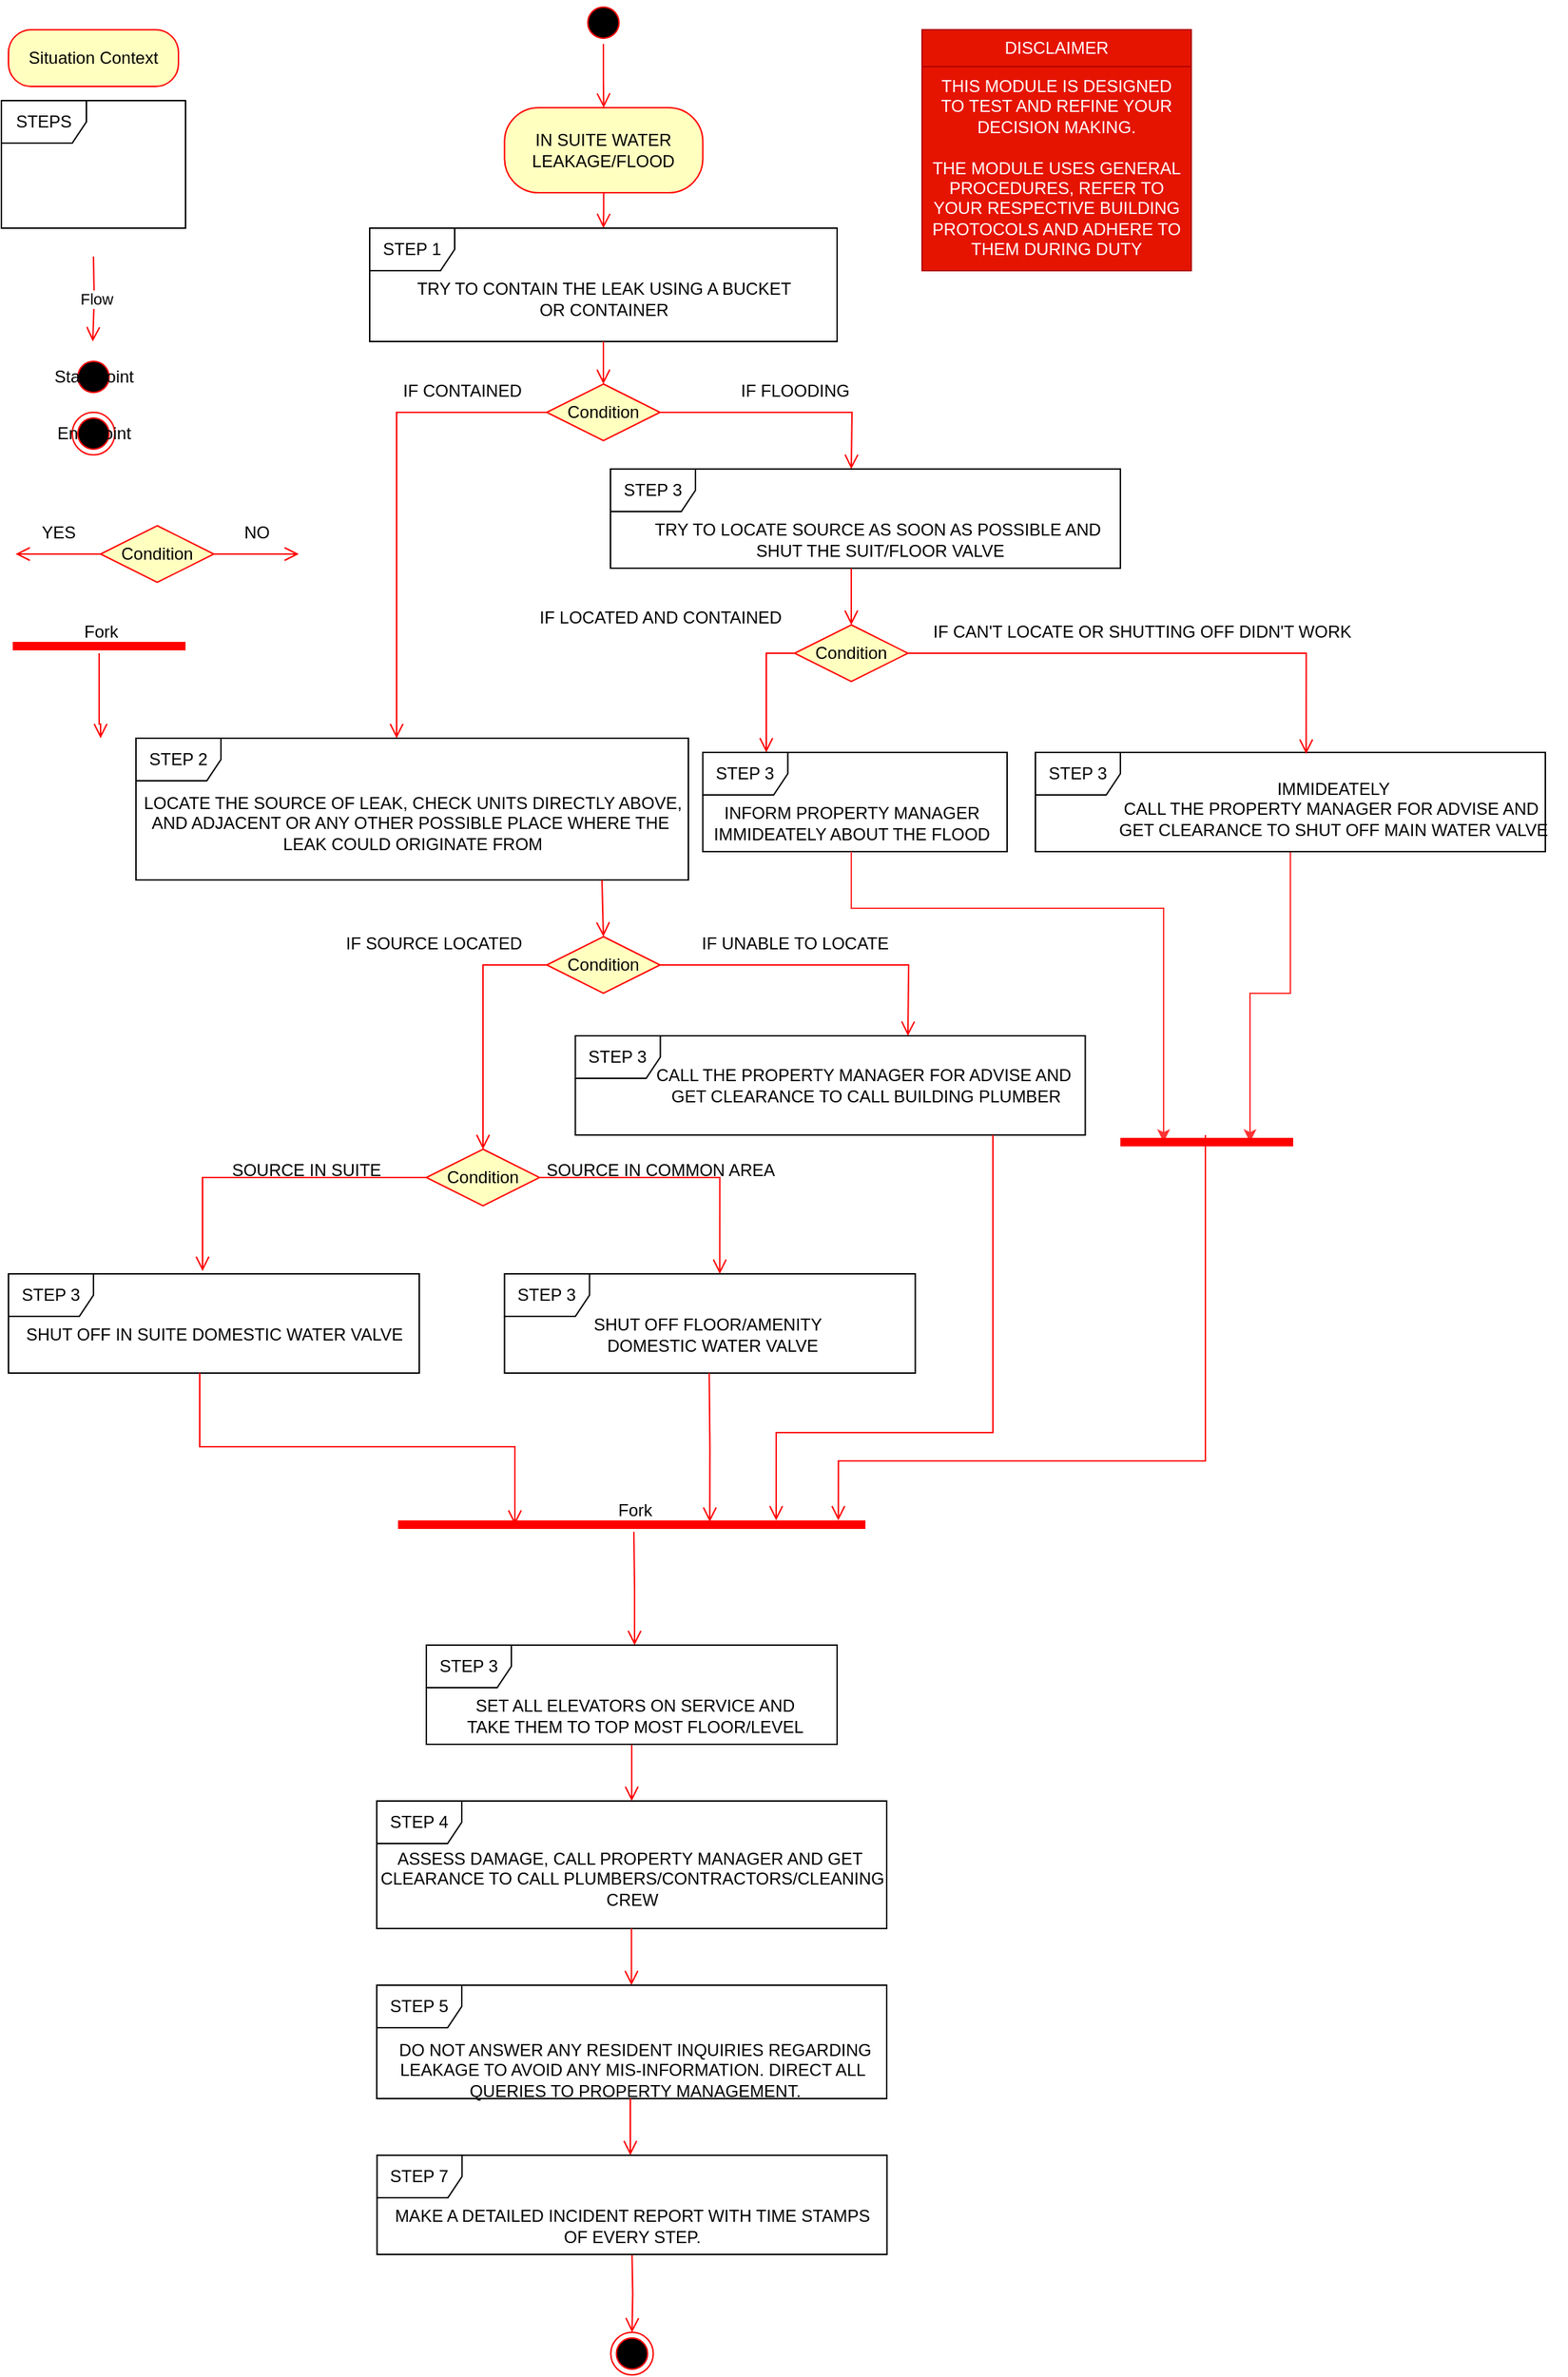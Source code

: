<mxfile version="21.6.8" type="github">
  <diagram name="Page-1" id="MntnvInfqDqJPAGgzWce">
    <mxGraphModel dx="2390" dy="1250" grid="1" gridSize="10" guides="1" tooltips="1" connect="1" arrows="1" fold="1" page="1" pageScale="1" pageWidth="850" pageHeight="1100" math="0" shadow="0">
      <root>
        <mxCell id="0" />
        <mxCell id="1" parent="0" />
        <mxCell id="Hb2y50PpNC_Va4AJWBu2-1" value="" style="ellipse;html=1;shape=startState;fillColor=#000000;strokeColor=#ff0000;" vertex="1" parent="1">
          <mxGeometry x="410" width="30" height="30" as="geometry" />
        </mxCell>
        <mxCell id="Hb2y50PpNC_Va4AJWBu2-2" value="" style="edgeStyle=orthogonalEdgeStyle;html=1;verticalAlign=bottom;endArrow=open;endSize=8;strokeColor=#ff0000;rounded=0;entryX=0.5;entryY=0;entryDx=0;entryDy=0;" edge="1" parent="1" source="Hb2y50PpNC_Va4AJWBu2-1" target="Hb2y50PpNC_Va4AJWBu2-3">
          <mxGeometry relative="1" as="geometry">
            <mxPoint x="425" y="80" as="targetPoint" />
          </mxGeometry>
        </mxCell>
        <mxCell id="Hb2y50PpNC_Va4AJWBu2-3" value="IN SUITE WATER LEAKAGE/FLOOD" style="rounded=1;whiteSpace=wrap;html=1;arcSize=40;fontColor=#000000;fillColor=#ffffc0;strokeColor=#ff0000;" vertex="1" parent="1">
          <mxGeometry x="355.2" y="75" width="140" height="60" as="geometry" />
        </mxCell>
        <mxCell id="Hb2y50PpNC_Va4AJWBu2-4" value="" style="edgeStyle=orthogonalEdgeStyle;html=1;verticalAlign=bottom;endArrow=open;endSize=8;strokeColor=#ff0000;rounded=0;" edge="1" parent="1" source="Hb2y50PpNC_Va4AJWBu2-3">
          <mxGeometry relative="1" as="geometry">
            <mxPoint x="425" y="160" as="targetPoint" />
          </mxGeometry>
        </mxCell>
        <mxCell id="Hb2y50PpNC_Va4AJWBu2-5" value="Situation Context" style="rounded=1;whiteSpace=wrap;html=1;arcSize=40;fontColor=#000000;fillColor=#ffffc0;strokeColor=#ff0000;" vertex="1" parent="1">
          <mxGeometry x="5" y="20" width="120" height="40" as="geometry" />
        </mxCell>
        <mxCell id="Hb2y50PpNC_Va4AJWBu2-6" value="" style="edgeStyle=orthogonalEdgeStyle;html=1;verticalAlign=bottom;endArrow=open;endSize=8;strokeColor=#ff0000;rounded=0;" edge="1" parent="1">
          <mxGeometry relative="1" as="geometry">
            <mxPoint x="64.5" y="240" as="targetPoint" />
            <mxPoint x="65" y="180" as="sourcePoint" />
          </mxGeometry>
        </mxCell>
        <mxCell id="Hb2y50PpNC_Va4AJWBu2-7" value="Flow" style="edgeLabel;html=1;align=center;verticalAlign=middle;resizable=0;points=[];" vertex="1" connectable="0" parent="Hb2y50PpNC_Va4AJWBu2-6">
          <mxGeometry x="-0.333" y="3" relative="1" as="geometry">
            <mxPoint x="-2" y="10" as="offset" />
          </mxGeometry>
        </mxCell>
        <mxCell id="Hb2y50PpNC_Va4AJWBu2-8" value="Start Point" style="ellipse;html=1;shape=startState;fillColor=#000000;strokeColor=#ff0000;" vertex="1" parent="1">
          <mxGeometry x="50" y="250" width="30" height="30" as="geometry" />
        </mxCell>
        <mxCell id="Hb2y50PpNC_Va4AJWBu2-9" value="End Point" style="ellipse;html=1;shape=endState;fillColor=#000000;strokeColor=#ff0000;" vertex="1" parent="1">
          <mxGeometry x="50" y="290" width="30" height="30" as="geometry" />
        </mxCell>
        <mxCell id="Hb2y50PpNC_Va4AJWBu2-10" value="STEPS" style="shape=umlFrame;whiteSpace=wrap;html=1;pointerEvents=0;" vertex="1" parent="1">
          <mxGeometry y="70" width="130" height="90" as="geometry" />
        </mxCell>
        <mxCell id="Hb2y50PpNC_Va4AJWBu2-11" value="STEP 1" style="shape=umlFrame;whiteSpace=wrap;html=1;pointerEvents=0;" vertex="1" parent="1">
          <mxGeometry x="260" y="160" width="330" height="80" as="geometry" />
        </mxCell>
        <mxCell id="Hb2y50PpNC_Va4AJWBu2-12" value="TRY TO CONTAIN THE LEAK USING A BUCKET &lt;br&gt;OR CONTAINER" style="text;html=1;align=center;verticalAlign=middle;resizable=0;points=[];autosize=1;strokeColor=none;fillColor=none;" vertex="1" parent="1">
          <mxGeometry x="280" y="190" width="290" height="40" as="geometry" />
        </mxCell>
        <mxCell id="Hb2y50PpNC_Va4AJWBu2-13" value="STEP 2" style="shape=umlFrame;whiteSpace=wrap;html=1;pointerEvents=0;" vertex="1" parent="1">
          <mxGeometry x="95" y="520" width="390" height="100" as="geometry" />
        </mxCell>
        <mxCell id="Hb2y50PpNC_Va4AJWBu2-14" value="LOCATE THE SOURCE OF LEAK, CHECK UNITS DIRECTLY ABOVE,&lt;br&gt;AND ADJACENT OR ANY OTHER POSSIBLE PLACE WHERE THE&amp;nbsp;&lt;br&gt;LEAK COULD ORIGINATE FROM" style="text;html=1;align=center;verticalAlign=middle;resizable=0;points=[];autosize=1;strokeColor=none;fillColor=none;" vertex="1" parent="1">
          <mxGeometry x="90.2" y="550" width="400" height="60" as="geometry" />
        </mxCell>
        <mxCell id="Hb2y50PpNC_Va4AJWBu2-15" value="" style="edgeStyle=orthogonalEdgeStyle;html=1;verticalAlign=bottom;endArrow=open;endSize=8;strokeColor=#ff0000;rounded=0;" edge="1" parent="1">
          <mxGeometry relative="1" as="geometry">
            <mxPoint x="425" y="270" as="targetPoint" />
            <mxPoint x="425" y="240" as="sourcePoint" />
          </mxGeometry>
        </mxCell>
        <mxCell id="Hb2y50PpNC_Va4AJWBu2-16" value="STEP 3" style="shape=umlFrame;whiteSpace=wrap;html=1;pointerEvents=0;" vertex="1" parent="1">
          <mxGeometry x="405.2" y="730" width="360" height="70" as="geometry" />
        </mxCell>
        <mxCell id="Hb2y50PpNC_Va4AJWBu2-17" value="CALL THE PROPERTY MANAGER FOR ADVISE AND&amp;nbsp;&lt;br&gt;GET CLEARANCE TO CALL BUILDING PLUMBER" style="text;html=1;align=center;verticalAlign=middle;resizable=0;points=[];autosize=1;strokeColor=none;fillColor=none;" vertex="1" parent="1">
          <mxGeometry x="450.2" y="745" width="320" height="40" as="geometry" />
        </mxCell>
        <mxCell id="Hb2y50PpNC_Va4AJWBu2-18" value="" style="edgeStyle=orthogonalEdgeStyle;html=1;verticalAlign=bottom;endArrow=open;endSize=8;strokeColor=#ff0000;rounded=0;entryX=0.5;entryY=0;entryDx=0;entryDy=0;" edge="1" parent="1" target="Hb2y50PpNC_Va4AJWBu2-43">
          <mxGeometry relative="1" as="geometry">
            <mxPoint x="424" y="660" as="targetPoint" />
            <mxPoint x="424" y="620" as="sourcePoint" />
          </mxGeometry>
        </mxCell>
        <mxCell id="Hb2y50PpNC_Va4AJWBu2-19" value="STEP 4" style="shape=umlFrame;whiteSpace=wrap;html=1;pointerEvents=0;" vertex="1" parent="1">
          <mxGeometry x="265" y="1270" width="360" height="90" as="geometry" />
        </mxCell>
        <mxCell id="Hb2y50PpNC_Va4AJWBu2-20" value="ASSESS DAMAGE, CALL PROPERTY MANAGER AND GET&amp;nbsp;&lt;br&gt;CLEARANCE TO CALL PLUMBERS/CONTRACTORS/CLEANING&lt;br&gt;CREW" style="text;html=1;align=center;verticalAlign=middle;resizable=0;points=[];autosize=1;strokeColor=none;fillColor=none;" vertex="1" parent="1">
          <mxGeometry x="255.2" y="1295" width="380" height="60" as="geometry" />
        </mxCell>
        <mxCell id="Hb2y50PpNC_Va4AJWBu2-21" value="" style="edgeStyle=orthogonalEdgeStyle;html=1;verticalAlign=bottom;endArrow=open;endSize=8;strokeColor=#ff0000;rounded=0;" edge="1" parent="1">
          <mxGeometry relative="1" as="geometry">
            <mxPoint x="444.8" y="1400" as="targetPoint" />
            <mxPoint x="444.8" y="1360" as="sourcePoint" />
          </mxGeometry>
        </mxCell>
        <mxCell id="Hb2y50PpNC_Va4AJWBu2-22" value="DISCLAIMER" style="swimlane;fontStyle=0;childLayout=stackLayout;horizontal=1;startSize=26;fillColor=#e51400;horizontalStack=0;resizeParent=1;resizeParentMax=0;resizeLast=0;collapsible=1;marginBottom=0;whiteSpace=wrap;html=1;fontColor=#ffffff;strokeColor=#B20000;" vertex="1" parent="1">
          <mxGeometry x="650" y="20" width="190" height="170" as="geometry" />
        </mxCell>
        <mxCell id="Hb2y50PpNC_Va4AJWBu2-23" value="THIS MODULE IS DESIGNED TO TEST AND REFINE YOUR DECISION MAKING. &lt;br&gt;&lt;br&gt;THE MODULE USES GENERAL PROCEDURES, REFER TO YOUR RESPECTIVE BUILDING PROTOCOLS AND ADHERE TO THEM DURING DUTY" style="text;strokeColor=#B20000;fillColor=#e51400;align=center;verticalAlign=top;spacingLeft=4;spacingRight=4;overflow=hidden;rotatable=0;points=[[0,0.5],[1,0.5]];portConstraint=eastwest;whiteSpace=wrap;html=1;fontColor=#ffffff;" vertex="1" parent="Hb2y50PpNC_Va4AJWBu2-22">
          <mxGeometry y="26" width="190" height="144" as="geometry" />
        </mxCell>
        <mxCell id="Hb2y50PpNC_Va4AJWBu2-24" value="" style="edgeStyle=orthogonalEdgeStyle;html=1;verticalAlign=bottom;endArrow=open;endSize=8;strokeColor=#ff0000;rounded=0;" edge="1" parent="1">
          <mxGeometry relative="1" as="geometry">
            <mxPoint x="445" y="1270" as="targetPoint" />
            <mxPoint x="445" y="1230" as="sourcePoint" />
          </mxGeometry>
        </mxCell>
        <mxCell id="Hb2y50PpNC_Va4AJWBu2-25" value="" style="shape=line;html=1;strokeWidth=6;strokeColor=#ff0000;" vertex="1" parent="1">
          <mxGeometry x="8" y="450" width="122" height="10" as="geometry" />
        </mxCell>
        <mxCell id="Hb2y50PpNC_Va4AJWBu2-26" value="" style="edgeStyle=orthogonalEdgeStyle;html=1;verticalAlign=bottom;endArrow=open;endSize=8;strokeColor=#ff0000;rounded=0;" edge="1" parent="1" source="Hb2y50PpNC_Va4AJWBu2-25">
          <mxGeometry relative="1" as="geometry">
            <mxPoint x="70" y="520" as="targetPoint" />
            <Array as="points">
              <mxPoint x="69" y="510" />
              <mxPoint x="70" y="510" />
            </Array>
          </mxGeometry>
        </mxCell>
        <mxCell id="Hb2y50PpNC_Va4AJWBu2-27" value="Fork" style="text;html=1;align=center;verticalAlign=middle;resizable=0;points=[];autosize=1;strokeColor=none;fillColor=none;" vertex="1" parent="1">
          <mxGeometry x="45" y="430" width="50" height="30" as="geometry" />
        </mxCell>
        <mxCell id="Hb2y50PpNC_Va4AJWBu2-28" value="DO NOT ANSWER ANY RESIDENT INQUIRIES REGARDING&lt;br&gt;LEAKAGE TO AVOID ANY MIS-INFORMATION. DIRECT ALL&amp;nbsp;&lt;br&gt;QUERIES TO PROPERTY MANAGEMENT." style="text;html=1;align=center;verticalAlign=middle;resizable=0;points=[];autosize=1;strokeColor=none;fillColor=none;" vertex="1" parent="1">
          <mxGeometry x="267" y="1430" width="360" height="60" as="geometry" />
        </mxCell>
        <mxCell id="Hb2y50PpNC_Va4AJWBu2-29" value="STEP 5" style="shape=umlFrame;whiteSpace=wrap;html=1;pointerEvents=0;" vertex="1" parent="1">
          <mxGeometry x="265" y="1400" width="360" height="80" as="geometry" />
        </mxCell>
        <mxCell id="Hb2y50PpNC_Va4AJWBu2-32" value="" style="edgeStyle=orthogonalEdgeStyle;html=1;verticalAlign=bottom;endArrow=open;endSize=8;strokeColor=#ff0000;rounded=0;" edge="1" parent="1">
          <mxGeometry relative="1" as="geometry">
            <mxPoint x="444" y="1520" as="targetPoint" />
            <mxPoint x="444" y="1480" as="sourcePoint" />
          </mxGeometry>
        </mxCell>
        <mxCell id="Hb2y50PpNC_Va4AJWBu2-34" value="" style="edgeStyle=orthogonalEdgeStyle;html=1;verticalAlign=bottom;endArrow=open;endSize=8;strokeColor=#ff0000;rounded=0;" edge="1" parent="1" target="Hb2y50PpNC_Va4AJWBu2-35">
          <mxGeometry relative="1" as="geometry">
            <mxPoint x="445.2" y="1660" as="targetPoint" />
            <mxPoint x="445.2" y="1590" as="sourcePoint" />
          </mxGeometry>
        </mxCell>
        <mxCell id="Hb2y50PpNC_Va4AJWBu2-35" value="" style="ellipse;html=1;shape=endState;fillColor=#000000;strokeColor=#ff0000;" vertex="1" parent="1">
          <mxGeometry x="430.2" y="1645" width="30" height="30" as="geometry" />
        </mxCell>
        <mxCell id="Hb2y50PpNC_Va4AJWBu2-36" value="MAKE A DETAILED INCIDENT REPORT WITH TIME STAMPS &lt;br&gt;OF EVERY STEP." style="text;html=1;align=center;verticalAlign=middle;resizable=0;points=[];autosize=1;strokeColor=none;fillColor=none;" vertex="1" parent="1">
          <mxGeometry x="265.2" y="1550" width="360" height="40" as="geometry" />
        </mxCell>
        <mxCell id="Hb2y50PpNC_Va4AJWBu2-37" value="STEP 7" style="shape=umlFrame;whiteSpace=wrap;html=1;pointerEvents=0;" vertex="1" parent="1">
          <mxGeometry x="265.2" y="1520" width="360" height="70" as="geometry" />
        </mxCell>
        <mxCell id="Hb2y50PpNC_Va4AJWBu2-38" value="Condition" style="rhombus;whiteSpace=wrap;html=1;fontColor=#000000;fillColor=#ffffc0;strokeColor=#ff0000;" vertex="1" parent="1">
          <mxGeometry x="70" y="370" width="80" height="40" as="geometry" />
        </mxCell>
        <mxCell id="Hb2y50PpNC_Va4AJWBu2-39" value="" style="edgeStyle=orthogonalEdgeStyle;html=1;align=left;verticalAlign=bottom;endArrow=open;endSize=8;strokeColor=#ff0000;rounded=0;" edge="1" parent="1" source="Hb2y50PpNC_Va4AJWBu2-38">
          <mxGeometry x="-0.255" y="10" relative="1" as="geometry">
            <mxPoint x="210" y="390" as="targetPoint" />
            <mxPoint as="offset" />
          </mxGeometry>
        </mxCell>
        <mxCell id="Hb2y50PpNC_Va4AJWBu2-40" value="" style="edgeStyle=orthogonalEdgeStyle;html=1;align=left;verticalAlign=top;endArrow=open;endSize=8;strokeColor=#ff0000;rounded=0;" edge="1" parent="1">
          <mxGeometry x="0.2" y="60" relative="1" as="geometry">
            <mxPoint x="10" y="390" as="targetPoint" />
            <mxPoint x="70" y="390" as="sourcePoint" />
            <Array as="points">
              <mxPoint x="70" y="390" />
              <mxPoint x="70" y="390" />
            </Array>
            <mxPoint as="offset" />
          </mxGeometry>
        </mxCell>
        <mxCell id="Hb2y50PpNC_Va4AJWBu2-41" value="YES" style="text;html=1;align=center;verticalAlign=middle;resizable=0;points=[];autosize=1;strokeColor=none;fillColor=none;" vertex="1" parent="1">
          <mxGeometry x="15" y="360" width="50" height="30" as="geometry" />
        </mxCell>
        <mxCell id="Hb2y50PpNC_Va4AJWBu2-42" value="NO" style="text;html=1;align=center;verticalAlign=middle;resizable=0;points=[];autosize=1;strokeColor=none;fillColor=none;" vertex="1" parent="1">
          <mxGeometry x="160" y="360" width="40" height="30" as="geometry" />
        </mxCell>
        <mxCell id="Hb2y50PpNC_Va4AJWBu2-43" value="Condition" style="rhombus;whiteSpace=wrap;html=1;fontColor=#000000;fillColor=#ffffc0;strokeColor=#ff0000;" vertex="1" parent="1">
          <mxGeometry x="385" y="660" width="80" height="40" as="geometry" />
        </mxCell>
        <mxCell id="Hb2y50PpNC_Va4AJWBu2-44" value="" style="edgeStyle=orthogonalEdgeStyle;html=1;align=left;verticalAlign=bottom;endArrow=open;endSize=8;strokeColor=#ff0000;rounded=0;" edge="1" parent="1" source="Hb2y50PpNC_Va4AJWBu2-43">
          <mxGeometry x="-0.255" y="10" relative="1" as="geometry">
            <mxPoint x="640" y="730" as="targetPoint" />
            <mxPoint as="offset" />
          </mxGeometry>
        </mxCell>
        <mxCell id="Hb2y50PpNC_Va4AJWBu2-45" value="" style="edgeStyle=orthogonalEdgeStyle;html=1;align=left;verticalAlign=top;endArrow=open;endSize=8;strokeColor=#ff0000;rounded=0;entryX=0.5;entryY=0;entryDx=0;entryDy=0;" edge="1" parent="1" target="Hb2y50PpNC_Va4AJWBu2-50">
          <mxGeometry x="0.2" y="60" relative="1" as="geometry">
            <mxPoint x="240" y="810" as="targetPoint" />
            <mxPoint x="385" y="680" as="sourcePoint" />
            <Array as="points">
              <mxPoint x="340" y="680" />
            </Array>
            <mxPoint as="offset" />
          </mxGeometry>
        </mxCell>
        <mxCell id="Hb2y50PpNC_Va4AJWBu2-46" value="IF SOURCE LOCATED" style="text;html=1;align=center;verticalAlign=middle;resizable=0;points=[];autosize=1;strokeColor=none;fillColor=none;" vertex="1" parent="1">
          <mxGeometry x="230" y="650" width="150" height="30" as="geometry" />
        </mxCell>
        <mxCell id="Hb2y50PpNC_Va4AJWBu2-47" value="IF UNABLE TO LOCATE" style="text;html=1;align=center;verticalAlign=middle;resizable=0;points=[];autosize=1;strokeColor=none;fillColor=none;" vertex="1" parent="1">
          <mxGeometry x="480" y="650" width="160" height="30" as="geometry" />
        </mxCell>
        <mxCell id="Hb2y50PpNC_Va4AJWBu2-48" value="STEP 3" style="shape=umlFrame;whiteSpace=wrap;html=1;pointerEvents=0;" vertex="1" parent="1">
          <mxGeometry x="5" y="898" width="290" height="70" as="geometry" />
        </mxCell>
        <mxCell id="Hb2y50PpNC_Va4AJWBu2-50" value="Condition" style="rhombus;whiteSpace=wrap;html=1;fontColor=#000000;fillColor=#ffffc0;strokeColor=#ff0000;" vertex="1" parent="1">
          <mxGeometry x="300" y="810" width="80" height="40" as="geometry" />
        </mxCell>
        <mxCell id="Hb2y50PpNC_Va4AJWBu2-51" value="" style="edgeStyle=orthogonalEdgeStyle;html=1;align=left;verticalAlign=bottom;endArrow=open;endSize=8;strokeColor=#ff0000;rounded=0;entryX=0.524;entryY=0;entryDx=0;entryDy=0;entryPerimeter=0;" edge="1" parent="1" source="Hb2y50PpNC_Va4AJWBu2-50" target="Hb2y50PpNC_Va4AJWBu2-56">
          <mxGeometry x="-0.255" y="10" relative="1" as="geometry">
            <mxPoint x="460" y="890" as="targetPoint" />
            <mxPoint as="offset" />
            <Array as="points">
              <mxPoint x="507" y="830" />
            </Array>
          </mxGeometry>
        </mxCell>
        <mxCell id="Hb2y50PpNC_Va4AJWBu2-52" value="" style="edgeStyle=orthogonalEdgeStyle;html=1;align=left;verticalAlign=top;endArrow=open;endSize=8;strokeColor=#ff0000;rounded=0;exitX=0;exitY=0.5;exitDx=0;exitDy=0;" edge="1" parent="1" source="Hb2y50PpNC_Va4AJWBu2-50">
          <mxGeometry x="0.2" y="60" relative="1" as="geometry">
            <mxPoint x="142" y="896" as="targetPoint" />
            <mxPoint x="200" y="830" as="sourcePoint" />
            <Array as="points">
              <mxPoint x="142" y="830" />
            </Array>
            <mxPoint as="offset" />
          </mxGeometry>
        </mxCell>
        <mxCell id="Hb2y50PpNC_Va4AJWBu2-53" value="SOURCE IN SUITE" style="text;html=1;align=center;verticalAlign=middle;resizable=0;points=[];autosize=1;strokeColor=none;fillColor=none;" vertex="1" parent="1">
          <mxGeometry x="150" y="810" width="130" height="30" as="geometry" />
        </mxCell>
        <mxCell id="Hb2y50PpNC_Va4AJWBu2-54" value="&amp;nbsp; &amp;nbsp;SOURCE IN COMMON AREA" style="text;html=1;align=center;verticalAlign=middle;resizable=0;points=[];autosize=1;strokeColor=none;fillColor=none;" vertex="1" parent="1">
          <mxGeometry x="365.2" y="810" width="190" height="30" as="geometry" />
        </mxCell>
        <mxCell id="Hb2y50PpNC_Va4AJWBu2-55" value="SHUT OFF IN SUITE DOMESTIC WATER VALVE" style="text;html=1;align=center;verticalAlign=middle;resizable=0;points=[];autosize=1;strokeColor=none;fillColor=none;" vertex="1" parent="1">
          <mxGeometry x="5" y="926" width="290" height="30" as="geometry" />
        </mxCell>
        <mxCell id="Hb2y50PpNC_Va4AJWBu2-56" value="STEP 3" style="shape=umlFrame;whiteSpace=wrap;html=1;pointerEvents=0;" vertex="1" parent="1">
          <mxGeometry x="355.2" y="898" width="290" height="70" as="geometry" />
        </mxCell>
        <mxCell id="Hb2y50PpNC_Va4AJWBu2-57" value="SHUT OFF FLOOR/AMENITY&amp;nbsp;&lt;br&gt;&amp;nbsp;DOMESTIC WATER VALVE" style="text;html=1;align=center;verticalAlign=middle;resizable=0;points=[];autosize=1;strokeColor=none;fillColor=none;" vertex="1" parent="1">
          <mxGeometry x="405.2" y="921" width="190" height="40" as="geometry" />
        </mxCell>
        <mxCell id="Hb2y50PpNC_Va4AJWBu2-60" value="Condition" style="rhombus;whiteSpace=wrap;html=1;fontColor=#000000;fillColor=#ffffc0;strokeColor=#ff0000;" vertex="1" parent="1">
          <mxGeometry x="385" y="270" width="80" height="40" as="geometry" />
        </mxCell>
        <mxCell id="Hb2y50PpNC_Va4AJWBu2-61" value="" style="edgeStyle=orthogonalEdgeStyle;html=1;align=left;verticalAlign=bottom;endArrow=open;endSize=8;strokeColor=#ff0000;rounded=0;" edge="1" parent="1" source="Hb2y50PpNC_Va4AJWBu2-60">
          <mxGeometry x="-0.255" y="10" relative="1" as="geometry">
            <mxPoint x="600" y="330" as="targetPoint" />
            <mxPoint as="offset" />
          </mxGeometry>
        </mxCell>
        <mxCell id="Hb2y50PpNC_Va4AJWBu2-62" value="" style="edgeStyle=orthogonalEdgeStyle;html=1;align=left;verticalAlign=top;endArrow=open;endSize=8;strokeColor=#ff0000;rounded=0;" edge="1" parent="1" target="Hb2y50PpNC_Va4AJWBu2-13">
          <mxGeometry x="0.2" y="60" relative="1" as="geometry">
            <mxPoint x="280" y="480" as="targetPoint" />
            <mxPoint x="385" y="290" as="sourcePoint" />
            <Array as="points">
              <mxPoint x="279" y="290" />
            </Array>
            <mxPoint as="offset" />
          </mxGeometry>
        </mxCell>
        <mxCell id="Hb2y50PpNC_Va4AJWBu2-63" value="IF CONTAINED" style="text;html=1;align=center;verticalAlign=middle;resizable=0;points=[];autosize=1;strokeColor=none;fillColor=none;" vertex="1" parent="1">
          <mxGeometry x="270" y="260" width="110" height="30" as="geometry" />
        </mxCell>
        <mxCell id="Hb2y50PpNC_Va4AJWBu2-64" value="&lt;span style=&quot;background-color: rgb(255, 255, 255);&quot;&gt;IF FLOODING&lt;/span&gt;" style="text;html=1;align=center;verticalAlign=middle;resizable=0;points=[];autosize=1;strokeColor=none;fillColor=none;" vertex="1" parent="1">
          <mxGeometry x="510" y="260" width="100" height="30" as="geometry" />
        </mxCell>
        <mxCell id="Hb2y50PpNC_Va4AJWBu2-65" value="STEP 3" style="shape=umlFrame;whiteSpace=wrap;html=1;pointerEvents=0;" vertex="1" parent="1">
          <mxGeometry x="430" y="330" width="360" height="70" as="geometry" />
        </mxCell>
        <mxCell id="Hb2y50PpNC_Va4AJWBu2-66" value="TRY TO LOCATE SOURCE AS SOON AS POSSIBLE AND&amp;nbsp;&lt;br&gt;SHUT THE SUIT/FLOOR VALVE" style="text;html=1;align=center;verticalAlign=middle;resizable=0;points=[];autosize=1;strokeColor=none;fillColor=none;" vertex="1" parent="1">
          <mxGeometry x="450" y="360" width="340" height="40" as="geometry" />
        </mxCell>
        <mxCell id="Hb2y50PpNC_Va4AJWBu2-103" style="edgeStyle=orthogonalEdgeStyle;rounded=0;orthogonalLoop=1;jettySize=auto;html=1;entryX=0.75;entryY=0.5;entryDx=0;entryDy=0;entryPerimeter=0;strokeColor=#FF3333;" edge="1" parent="1" source="Hb2y50PpNC_Va4AJWBu2-69" target="Hb2y50PpNC_Va4AJWBu2-100">
          <mxGeometry relative="1" as="geometry" />
        </mxCell>
        <mxCell id="Hb2y50PpNC_Va4AJWBu2-69" value="STEP 3" style="shape=umlFrame;whiteSpace=wrap;html=1;pointerEvents=0;" vertex="1" parent="1">
          <mxGeometry x="730" y="530" width="360" height="70" as="geometry" />
        </mxCell>
        <mxCell id="Hb2y50PpNC_Va4AJWBu2-70" value="IMMIDEATELY&lt;br&gt;CALL THE PROPERTY MANAGER FOR ADVISE AND&amp;nbsp;&lt;br&gt;GET CLEARANCE TO SHUT OFF MAIN WATER VALVE" style="text;html=1;align=center;verticalAlign=middle;resizable=0;points=[];autosize=1;strokeColor=none;fillColor=none;" vertex="1" parent="1">
          <mxGeometry x="775" y="540" width="330" height="60" as="geometry" />
        </mxCell>
        <mxCell id="Hb2y50PpNC_Va4AJWBu2-72" value="" style="edgeStyle=orthogonalEdgeStyle;html=1;verticalAlign=bottom;endArrow=open;endSize=8;strokeColor=#ff0000;rounded=0;" edge="1" parent="1">
          <mxGeometry relative="1" as="geometry">
            <mxPoint x="600" y="440" as="targetPoint" />
            <mxPoint x="600" y="400" as="sourcePoint" />
          </mxGeometry>
        </mxCell>
        <mxCell id="Hb2y50PpNC_Va4AJWBu2-76" value="" style="shape=line;html=1;strokeWidth=6;strokeColor=#ff0000;" vertex="1" parent="1">
          <mxGeometry x="280" y="1070" width="330" height="10" as="geometry" />
        </mxCell>
        <mxCell id="Hb2y50PpNC_Va4AJWBu2-78" value="Fork" style="text;html=1;align=center;verticalAlign=middle;resizable=0;points=[];autosize=1;strokeColor=none;fillColor=none;" vertex="1" parent="1">
          <mxGeometry x="422" y="1050" width="50" height="30" as="geometry" />
        </mxCell>
        <mxCell id="Hb2y50PpNC_Va4AJWBu2-84" value="" style="edgeStyle=orthogonalEdgeStyle;html=1;verticalAlign=bottom;endArrow=open;endSize=8;strokeColor=#ff0000;rounded=0;entryX=0.25;entryY=0.5;entryDx=0;entryDy=0;entryPerimeter=0;" edge="1" parent="1" target="Hb2y50PpNC_Va4AJWBu2-76">
          <mxGeometry relative="1" as="geometry">
            <mxPoint x="140" y="1008" as="targetPoint" />
            <mxPoint x="140" y="968" as="sourcePoint" />
            <Array as="points">
              <mxPoint x="140" y="1020" />
              <mxPoint x="363" y="1020" />
            </Array>
          </mxGeometry>
        </mxCell>
        <mxCell id="Hb2y50PpNC_Va4AJWBu2-85" value="" style="edgeStyle=orthogonalEdgeStyle;html=1;verticalAlign=bottom;endArrow=open;endSize=8;strokeColor=#ff0000;rounded=0;entryX=0.667;entryY=0.3;entryDx=0;entryDy=0;entryPerimeter=0;" edge="1" parent="1" target="Hb2y50PpNC_Va4AJWBu2-76">
          <mxGeometry relative="1" as="geometry">
            <mxPoint x="499.7" y="1008" as="targetPoint" />
            <mxPoint x="499.7" y="968" as="sourcePoint" />
          </mxGeometry>
        </mxCell>
        <mxCell id="Hb2y50PpNC_Va4AJWBu2-86" value="" style="edgeStyle=orthogonalEdgeStyle;html=1;verticalAlign=bottom;endArrow=open;endSize=8;strokeColor=#ff0000;rounded=0;entryX=0.809;entryY=0.2;entryDx=0;entryDy=0;entryPerimeter=0;" edge="1" parent="1" target="Hb2y50PpNC_Va4AJWBu2-76">
          <mxGeometry relative="1" as="geometry">
            <mxPoint x="577" y="1070" as="targetPoint" />
            <mxPoint x="700" y="800" as="sourcePoint" />
            <Array as="points">
              <mxPoint x="700" y="1010" />
              <mxPoint x="547" y="1010" />
            </Array>
          </mxGeometry>
        </mxCell>
        <mxCell id="Hb2y50PpNC_Va4AJWBu2-87" value="" style="edgeStyle=orthogonalEdgeStyle;html=1;verticalAlign=bottom;endArrow=open;endSize=8;strokeColor=#ff0000;rounded=0;" edge="1" parent="1">
          <mxGeometry relative="1" as="geometry">
            <mxPoint x="447" y="1160" as="targetPoint" />
            <mxPoint x="446.5" y="1080" as="sourcePoint" />
          </mxGeometry>
        </mxCell>
        <mxCell id="Hb2y50PpNC_Va4AJWBu2-88" value="STEP 3" style="shape=umlFrame;whiteSpace=wrap;html=1;pointerEvents=0;" vertex="1" parent="1">
          <mxGeometry x="300" y="1160" width="290" height="70" as="geometry" />
        </mxCell>
        <mxCell id="Hb2y50PpNC_Va4AJWBu2-89" value="SET ALL ELEVATORS ON SERVICE AND&lt;br&gt;TAKE THEM TO TOP MOST FLOOR/LEVEL" style="text;html=1;align=center;verticalAlign=middle;resizable=0;points=[];autosize=1;strokeColor=none;fillColor=none;" vertex="1" parent="1">
          <mxGeometry x="317" y="1190" width="260" height="40" as="geometry" />
        </mxCell>
        <mxCell id="Hb2y50PpNC_Va4AJWBu2-90" value="" style="edgeStyle=orthogonalEdgeStyle;html=1;verticalAlign=bottom;endArrow=open;endSize=8;strokeColor=#ff0000;rounded=0;entryX=0.942;entryY=0.2;entryDx=0;entryDy=0;entryPerimeter=0;" edge="1" parent="1" target="Hb2y50PpNC_Va4AJWBu2-76">
          <mxGeometry relative="1" as="geometry">
            <mxPoint x="610" y="1040" as="targetPoint" />
            <mxPoint x="850" y="800" as="sourcePoint" />
            <Array as="points">
              <mxPoint x="850" y="800" />
              <mxPoint x="850" y="1030" />
              <mxPoint x="591" y="1030" />
            </Array>
          </mxGeometry>
        </mxCell>
        <mxCell id="Hb2y50PpNC_Va4AJWBu2-93" value="Condition" style="rhombus;whiteSpace=wrap;html=1;fontColor=#000000;fillColor=#ffffc0;strokeColor=#ff0000;" vertex="1" parent="1">
          <mxGeometry x="560" y="440" width="80" height="40" as="geometry" />
        </mxCell>
        <mxCell id="Hb2y50PpNC_Va4AJWBu2-94" value="" style="edgeStyle=orthogonalEdgeStyle;html=1;align=left;verticalAlign=bottom;endArrow=open;endSize=8;strokeColor=#ff0000;rounded=0;entryX=0.531;entryY=0.014;entryDx=0;entryDy=0;entryPerimeter=0;" edge="1" parent="1" source="Hb2y50PpNC_Va4AJWBu2-93" target="Hb2y50PpNC_Va4AJWBu2-69">
          <mxGeometry x="-0.255" y="10" relative="1" as="geometry">
            <mxPoint x="700" y="460" as="targetPoint" />
            <mxPoint as="offset" />
          </mxGeometry>
        </mxCell>
        <mxCell id="Hb2y50PpNC_Va4AJWBu2-95" value="" style="edgeStyle=orthogonalEdgeStyle;html=1;align=left;verticalAlign=top;endArrow=open;endSize=8;strokeColor=#ff0000;rounded=0;" edge="1" parent="1" target="Hb2y50PpNC_Va4AJWBu2-98">
          <mxGeometry x="0.2" y="60" relative="1" as="geometry">
            <mxPoint x="500" y="460" as="targetPoint" />
            <mxPoint x="560" y="460" as="sourcePoint" />
            <Array as="points">
              <mxPoint x="540" y="460" />
            </Array>
            <mxPoint as="offset" />
          </mxGeometry>
        </mxCell>
        <mxCell id="Hb2y50PpNC_Va4AJWBu2-96" value="IF LOCATED AND CONTAINED" style="text;html=1;align=center;verticalAlign=middle;resizable=0;points=[];autosize=1;strokeColor=none;fillColor=none;" vertex="1" parent="1">
          <mxGeometry x="370" y="420" width="190" height="30" as="geometry" />
        </mxCell>
        <mxCell id="Hb2y50PpNC_Va4AJWBu2-97" value="IF CAN&#39;T LOCATE OR SHUTTING OFF DIDN&#39;T WORK" style="text;html=1;align=center;verticalAlign=middle;resizable=0;points=[];autosize=1;strokeColor=none;fillColor=none;" vertex="1" parent="1">
          <mxGeometry x="645.2" y="430" width="320" height="30" as="geometry" />
        </mxCell>
        <mxCell id="Hb2y50PpNC_Va4AJWBu2-98" value="STEP 3" style="shape=umlFrame;whiteSpace=wrap;html=1;pointerEvents=0;" vertex="1" parent="1">
          <mxGeometry x="495.2" y="530" width="214.8" height="70" as="geometry" />
        </mxCell>
        <mxCell id="Hb2y50PpNC_Va4AJWBu2-102" style="edgeStyle=orthogonalEdgeStyle;rounded=0;orthogonalLoop=1;jettySize=auto;html=1;entryX=0.25;entryY=0.5;entryDx=0;entryDy=0;entryPerimeter=0;strokeColor=#FF3333;" edge="1" parent="1" source="Hb2y50PpNC_Va4AJWBu2-99" target="Hb2y50PpNC_Va4AJWBu2-100">
          <mxGeometry relative="1" as="geometry">
            <Array as="points">
              <mxPoint x="600" y="640" />
              <mxPoint x="821" y="640" />
            </Array>
          </mxGeometry>
        </mxCell>
        <mxCell id="Hb2y50PpNC_Va4AJWBu2-99" value="INFORM PROPERTY MANAGER &lt;br&gt;IMMIDEATELY ABOUT THE FLOOD" style="text;html=1;align=center;verticalAlign=middle;resizable=0;points=[];autosize=1;strokeColor=none;fillColor=none;" vertex="1" parent="1">
          <mxGeometry x="490" y="560" width="220" height="40" as="geometry" />
        </mxCell>
        <mxCell id="Hb2y50PpNC_Va4AJWBu2-100" value="" style="shape=line;html=1;strokeWidth=6;strokeColor=#ff0000;" vertex="1" parent="1">
          <mxGeometry x="790" y="800" width="122" height="10" as="geometry" />
        </mxCell>
      </root>
    </mxGraphModel>
  </diagram>
</mxfile>
